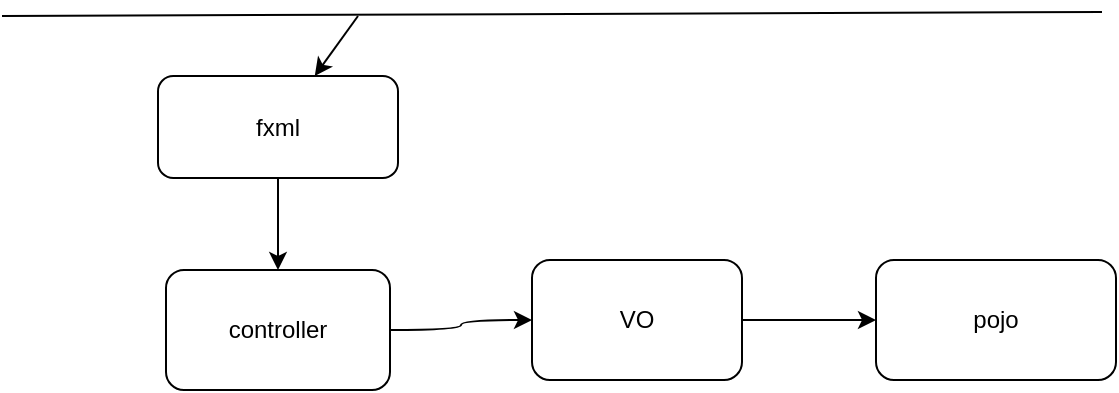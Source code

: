 <mxfile version="24.0.4" type="github">
  <diagram name="Page-1" id="VGtMLJroqVfBJHBuWMG0">
    <mxGraphModel dx="1668" dy="846" grid="0" gridSize="10" guides="1" tooltips="1" connect="1" arrows="1" fold="1" page="0" pageScale="1" pageWidth="827" pageHeight="1169" background="none" math="0" shadow="0">
      <root>
        <mxCell id="0" />
        <mxCell id="1" parent="0" />
        <mxCell id="A1PlckHrYoVJgMIoTg-i-11" style="edgeStyle=orthogonalEdgeStyle;rounded=0;orthogonalLoop=1;jettySize=auto;html=1;curved=1;" edge="1" parent="1" source="A1PlckHrYoVJgMIoTg-i-4" target="A1PlckHrYoVJgMIoTg-i-6">
          <mxGeometry relative="1" as="geometry" />
        </mxCell>
        <mxCell id="A1PlckHrYoVJgMIoTg-i-4" value="controller" style="rounded=1;whiteSpace=wrap;html=1;" vertex="1" parent="1">
          <mxGeometry x="-490" y="41" width="112" height="60" as="geometry" />
        </mxCell>
        <mxCell id="A1PlckHrYoVJgMIoTg-i-10" style="edgeStyle=orthogonalEdgeStyle;rounded=0;orthogonalLoop=1;jettySize=auto;html=1;curved=1;" edge="1" parent="1" source="A1PlckHrYoVJgMIoTg-i-5" target="A1PlckHrYoVJgMIoTg-i-4">
          <mxGeometry relative="1" as="geometry" />
        </mxCell>
        <mxCell id="A1PlckHrYoVJgMIoTg-i-5" value="fxml" style="rounded=1;whiteSpace=wrap;html=1;" vertex="1" parent="1">
          <mxGeometry x="-494" y="-56" width="120" height="51" as="geometry" />
        </mxCell>
        <mxCell id="A1PlckHrYoVJgMIoTg-i-12" style="edgeStyle=orthogonalEdgeStyle;rounded=0;orthogonalLoop=1;jettySize=auto;html=1;" edge="1" parent="1" source="A1PlckHrYoVJgMIoTg-i-6" target="A1PlckHrYoVJgMIoTg-i-7">
          <mxGeometry relative="1" as="geometry" />
        </mxCell>
        <mxCell id="A1PlckHrYoVJgMIoTg-i-6" value="VO" style="rounded=1;whiteSpace=wrap;html=1;" vertex="1" parent="1">
          <mxGeometry x="-307" y="36" width="105" height="60" as="geometry" />
        </mxCell>
        <mxCell id="A1PlckHrYoVJgMIoTg-i-7" value="pojo" style="rounded=1;whiteSpace=wrap;html=1;" vertex="1" parent="1">
          <mxGeometry x="-135" y="36" width="120" height="60" as="geometry" />
        </mxCell>
        <mxCell id="A1PlckHrYoVJgMIoTg-i-8" value="" style="endArrow=none;html=1;rounded=0;" edge="1" parent="1">
          <mxGeometry width="50" height="50" relative="1" as="geometry">
            <mxPoint x="-572" y="-86" as="sourcePoint" />
            <mxPoint x="-22" y="-88" as="targetPoint" />
          </mxGeometry>
        </mxCell>
        <mxCell id="A1PlckHrYoVJgMIoTg-i-9" value="" style="endArrow=classic;html=1;rounded=0;" edge="1" parent="1" target="A1PlckHrYoVJgMIoTg-i-5">
          <mxGeometry width="50" height="50" relative="1" as="geometry">
            <mxPoint x="-394" y="-86" as="sourcePoint" />
            <mxPoint x="-344" y="-136" as="targetPoint" />
          </mxGeometry>
        </mxCell>
      </root>
    </mxGraphModel>
  </diagram>
</mxfile>
